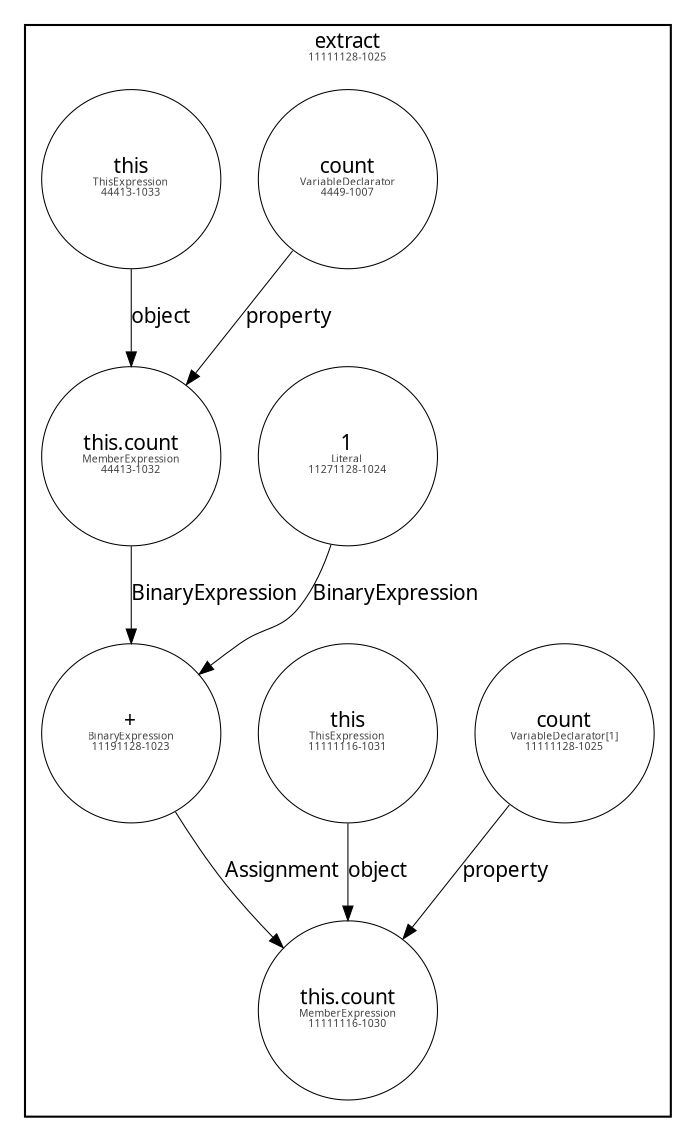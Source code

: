 digraph G {

  graph [ fontname="HelveticaNeue-Thin", fontcolor=black, fontsize=10 ];
  node [ fontname="HelveticaNeue-Thin", fontcolor=black, fontsize=10, penwidth=0.5 shape=circle, fixedsize=true, width=1.2, height=1.2 ];
  edge [ fontname="HelveticaNeue-Thin", fontcolor=black, fontsize=10, penwidth=0.5 splines=line, arrowsize=0.7 ];

  subgraph cluster_iextract {

   label = <extract<br/><font color="#404040" point-size="5">11111128-1025</font>>;

    i11111128_1025 [label=<count<br/><font color="#404040" point-size="5">VariableDeclarator[1]</font><br/><font color="#404040" point-size="5">11111128-1025</font>>]
    i11191128_1023 [label=<+<br/><font color="#404040" point-size="5">BinaryExpression</font><br/><font color="#404040" point-size="5">11191128-1023</font>>]
    i11271128_1024 [label=<1<br/><font color="#404040" point-size="5">Literal</font><br/><font color="#404040" point-size="5">11271128-1024</font>>]
    i4449_1007 [label=<count<br/><font color="#404040" point-size="5">VariableDeclarator</font><br/><font color="#404040" point-size="5">4449-1007</font>>]
    i11111116_1030 [label=<this.count<br/><font color="#404040" point-size="5">MemberExpression</font><br/><font color="#404040" point-size="5">11111116-1030</font>>]
    i11111116_1031 [label=<this<br/><font color="#404040" point-size="5">ThisExpression</font><br/><font color="#404040" point-size="5">11111116-1031</font>>]
    i44413_1032 [label=<this.count<br/><font color="#404040" point-size="5">MemberExpression</font><br/><font color="#404040" point-size="5">44413-1032</font>>]
    i44413_1033 [label=<this<br/><font color="#404040" point-size="5">ThisExpression</font><br/><font color="#404040" point-size="5">44413-1033</font>>]

    i11191128_1023 -> i11111116_1030 [label="Assignment"]
    i11271128_1024 -> i11191128_1023 [label="BinaryExpression"]
    i44413_1032 -> i11191128_1023 [label="BinaryExpression"]
    i11111116_1031 -> i11111116_1030 [label="object"]
    i11111128_1025 -> i11111116_1030 [label="property"]
    i44413_1033 -> i44413_1032 [label="object"]
    i4449_1007 -> i44413_1032 [label="property"]
  }

}
